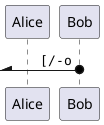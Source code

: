 {
  "sha1": "9xi572u1s5j8piilcxde4g6tpviw89o",
  "insertion": {
    "when": "2024-05-30T20:48:21.782Z",
    "user": "plantuml@gmail.com"
  }
}
@startuml
participant Alice as a
participant Bob   as b

   [/-o b : ""   [/-o""
@enduml
